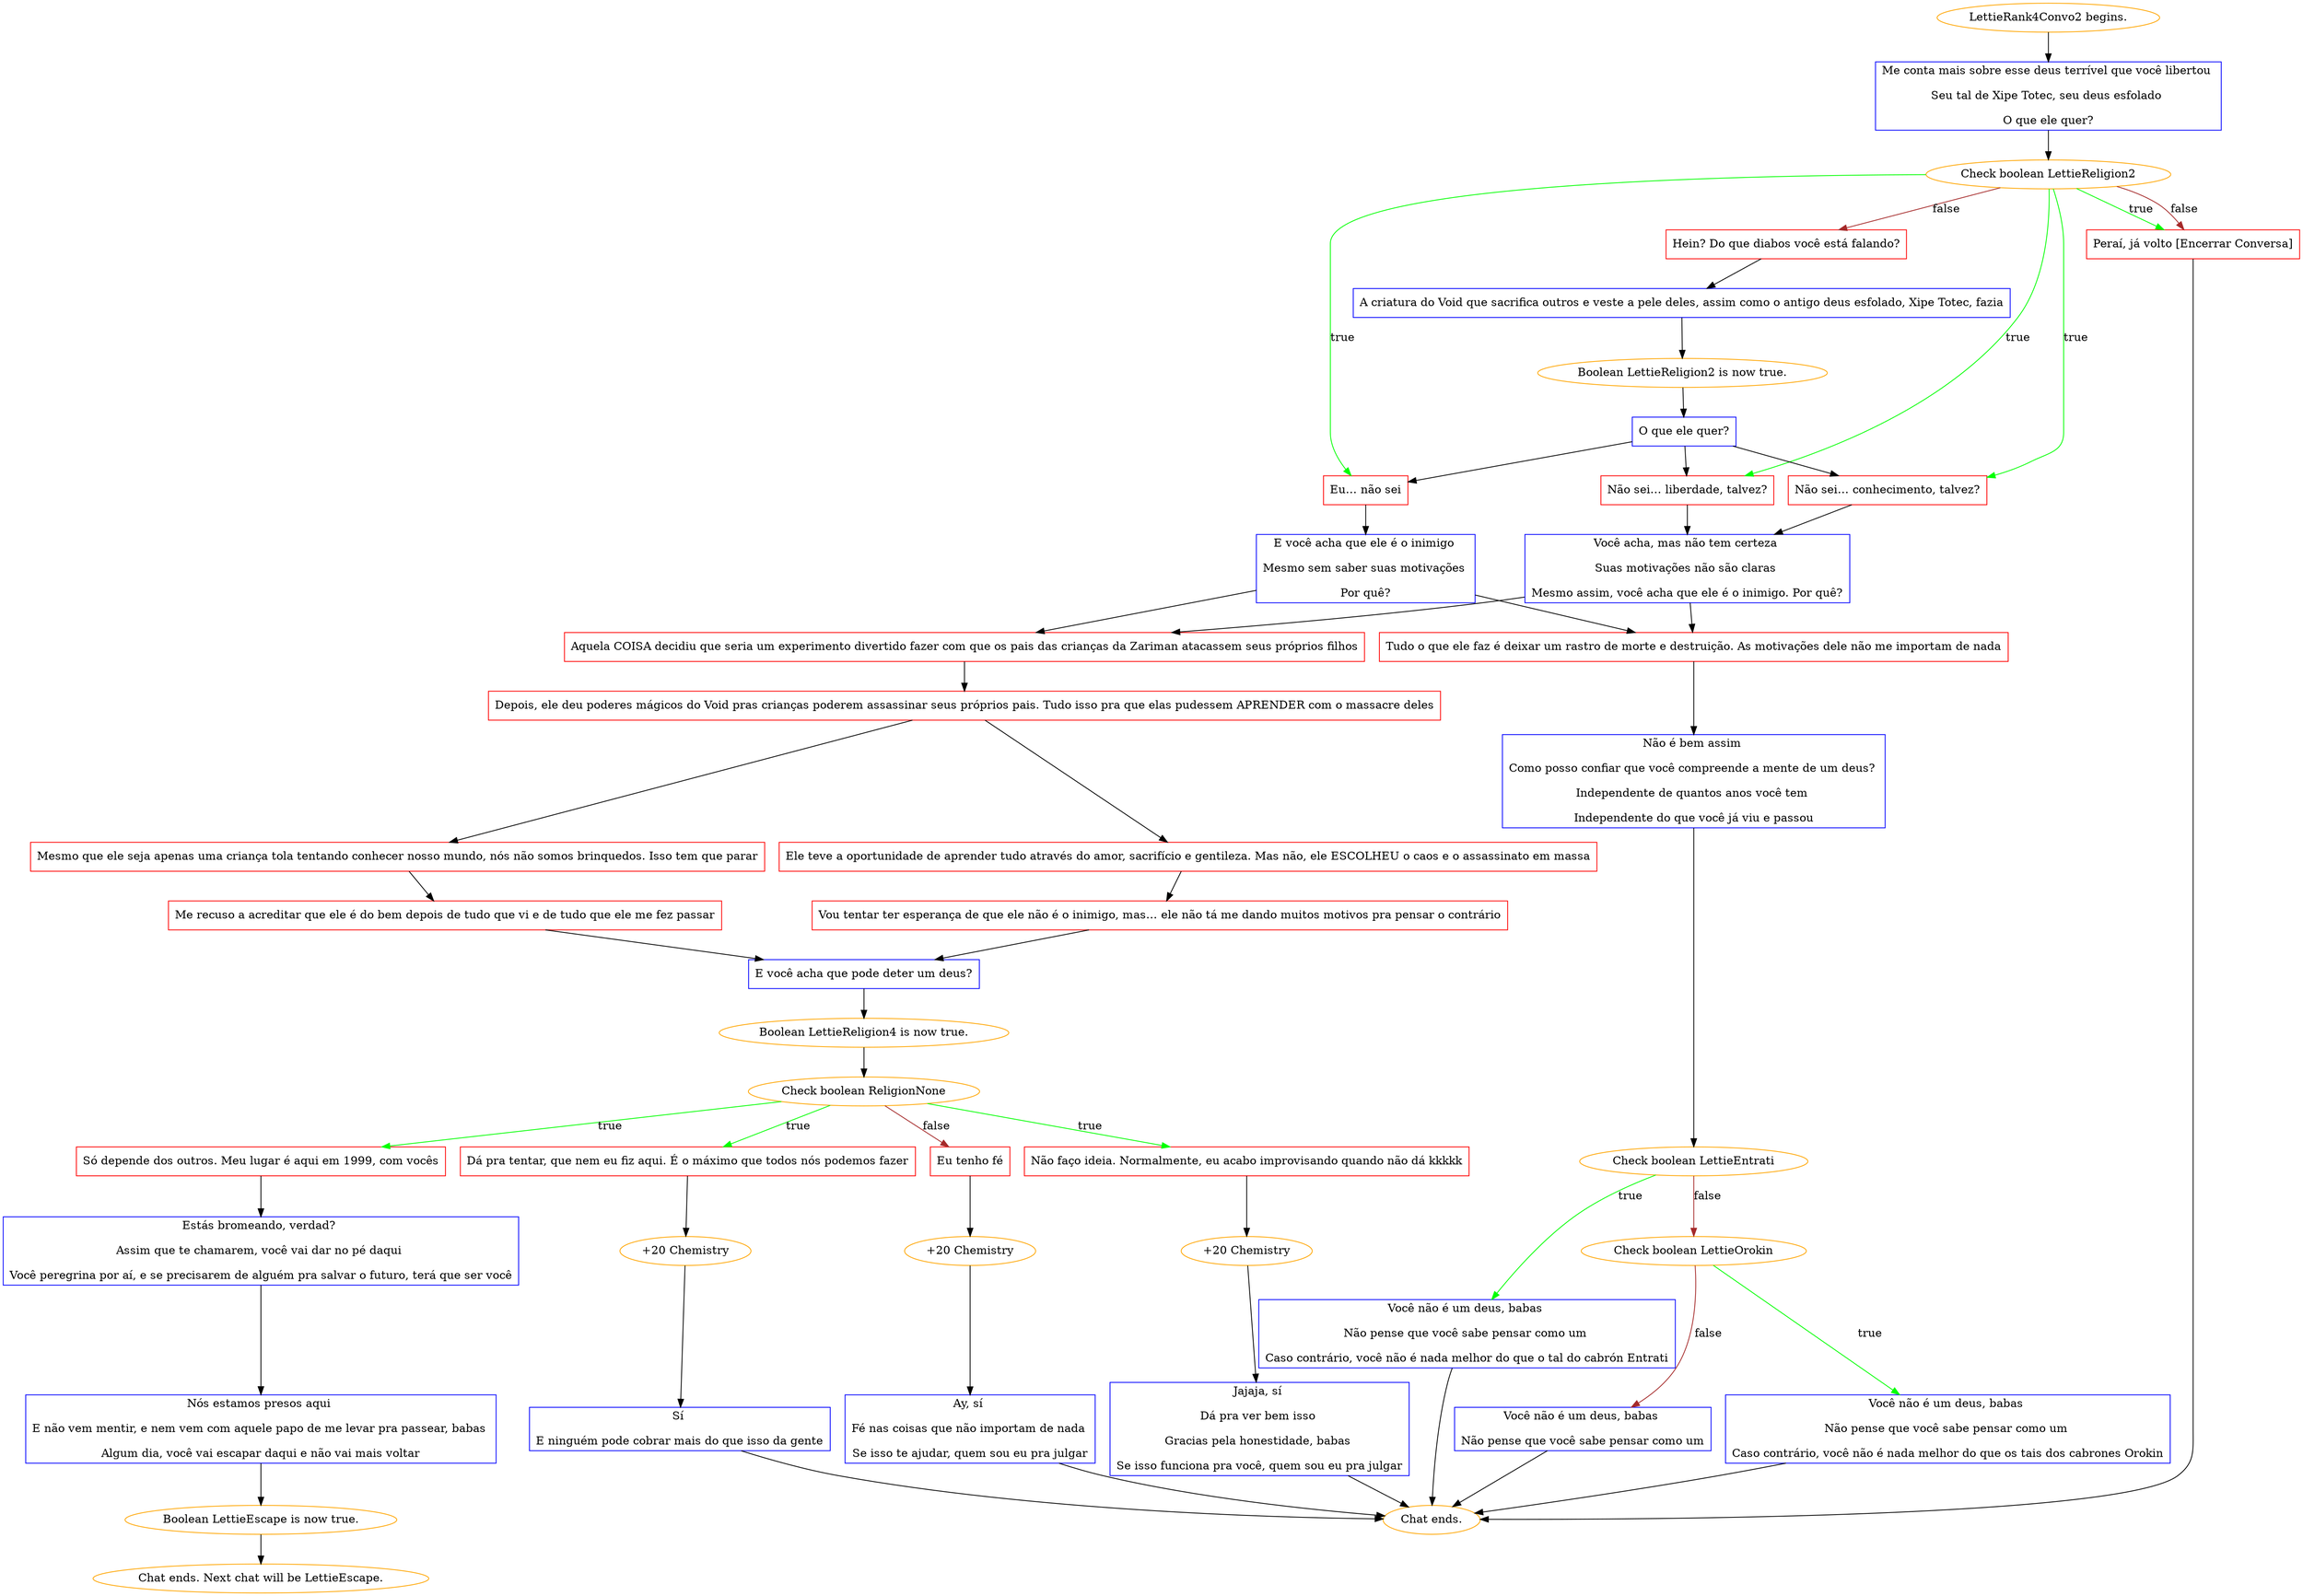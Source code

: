 digraph {
	"LettieRank4Convo2 begins." [color=orange];
		"LettieRank4Convo2 begins." -> j3481747786;
	j3481747786 [label="Me conta mais sobre esse deus terrível que você libertou 
Seu tal de Xipe Totec, seu deus esfolado 
O que ele quer?",shape=box,color=blue];
		j3481747786 -> j1356677054;
	j1356677054 [label="Check boolean LettieReligion2",color=orange];
		j1356677054 -> j3751545769 [label=true,color=green];
		j1356677054 -> j2374161637 [label=true,color=green];
		j1356677054 -> j1850107429 [label=true,color=green];
		j1356677054 -> j1351040982 [label=true,color=green];
		j1356677054 -> j2932147830 [label=false,color=brown];
		j1356677054 -> j1351040982 [label=false,color=brown];
	j3751545769 [label="Não sei… liberdade, talvez?",shape=box,color=red];
		j3751545769 -> j470822564;
	j2374161637 [label="Não sei… conhecimento, talvez?",shape=box,color=red];
		j2374161637 -> j470822564;
	j1850107429 [label="Eu… não sei",shape=box,color=red];
		j1850107429 -> j2042724520;
	j1351040982 [label="Peraí, já volto [Encerrar Conversa]",shape=box,color=red];
		j1351040982 -> "Chat ends.";
	j2932147830 [label="Hein? Do que diabos você está falando?",shape=box,color=red];
		j2932147830 -> j3087622478;
	j470822564 [label="Você acha, mas não tem certeza 
Suas motivações não são claras 
Mesmo assim, você acha que ele é o inimigo. Por quê?",shape=box,color=blue];
		j470822564 -> j603761506;
		j470822564 -> j3693403579;
	j2042724520 [label="E você acha que ele é o inimigo 
Mesmo sem saber suas motivações 
Por quê?",shape=box,color=blue];
		j2042724520 -> j603761506;
		j2042724520 -> j3693403579;
	"Chat ends." [color=orange];
	j3087622478 [label="A criatura do Void que sacrifica outros e veste a pele deles, assim como o antigo deus esfolado, Xipe Totec, fazia",shape=box,color=blue];
		j3087622478 -> j3043200094;
	j603761506 [label="Aquela COISA decidiu que seria um experimento divertido fazer com que os pais das crianças da Zariman atacassem seus próprios filhos",shape=box,color=red];
		j603761506 -> j4013258957;
	j3693403579 [label="Tudo o que ele faz é deixar um rastro de morte e destruição. As motivações dele não me importam de nada",shape=box,color=red];
		j3693403579 -> j3003871836;
	j3043200094 [label="Boolean LettieReligion2 is now true.",color=orange];
		j3043200094 -> j1567298609;
	j4013258957 [label="Depois, ele deu poderes mágicos do Void pras crianças poderem assassinar seus próprios pais. Tudo isso pra que elas pudessem APRENDER com o massacre deles",shape=box,color=red];
		j4013258957 -> j44512697;
		j4013258957 -> j2112598862;
	j3003871836 [label="Não é bem assim 
Como posso confiar que você compreende a mente de um deus? 
Independente de quantos anos você tem 
Independente do que você já viu e passou",shape=box,color=blue];
		j3003871836 -> j2154935428;
	j1567298609 [label="O que ele quer?",shape=box,color=blue];
		j1567298609 -> j3751545769;
		j1567298609 -> j2374161637;
		j1567298609 -> j1850107429;
	j44512697 [label="Ele teve a oportunidade de aprender tudo através do amor, sacrifício e gentileza. Mas não, ele ESCOLHEU o caos e o assassinato em massa",shape=box,color=red];
		j44512697 -> j3207095931;
	j2112598862 [label="Mesmo que ele seja apenas uma criança tola tentando conhecer nosso mundo, nós não somos brinquedos. Isso tem que parar",shape=box,color=red];
		j2112598862 -> j2928129186;
	j2154935428 [label="Check boolean LettieEntrati",color=orange];
		j2154935428 -> j4177547189 [label=true,color=green];
		j2154935428 -> j2834367091 [label=false,color=brown];
	j3207095931 [label="Vou tentar ter esperança de que ele não é o inimigo, mas… ele não tá me dando muitos motivos pra pensar o contrário",shape=box,color=red];
		j3207095931 -> j814087695;
	j2928129186 [label="Me recuso a acreditar que ele é do bem depois de tudo que vi e de tudo que ele me fez passar",shape=box,color=red];
		j2928129186 -> j814087695;
	j4177547189 [label="Você não é um deus, babas 
Não pense que você sabe pensar como um 
Caso contrário, você não é nada melhor do que o tal do cabrón Entrati",shape=box,color=blue];
		j4177547189 -> "Chat ends.";
	j2834367091 [label="Check boolean LettieOrokin",color=orange];
		j2834367091 -> j13740929 [label=true,color=green];
		j2834367091 -> j1690691967 [label=false,color=brown];
	j814087695 [label="E você acha que pode deter um deus?",shape=box,color=blue];
		j814087695 -> j1724044313;
	j13740929 [label="Você não é um deus, babas 
Não pense que você sabe pensar como um 
Caso contrário, você não é nada melhor do que os tais dos cabrones Orokin",shape=box,color=blue];
		j13740929 -> "Chat ends.";
	j1690691967 [label="Você não é um deus, babas 
Não pense que você sabe pensar como um",shape=box,color=blue];
		j1690691967 -> "Chat ends.";
	j1724044313 [label="Boolean LettieReligion4 is now true.",color=orange];
		j1724044313 -> j4029075512;
	j4029075512 [label="Check boolean ReligionNone",color=orange];
		j4029075512 -> j594373038 [label=true,color=green];
		j4029075512 -> j2978457199 [label=true,color=green];
		j4029075512 -> j1509125426 [label=true,color=green];
		j4029075512 -> j2923558951 [label=false,color=brown];
	j594373038 [label="Não faço ideia. Normalmente, eu acabo improvisando quando não dá kkkkk",shape=box,color=red];
		j594373038 -> j2258230602;
	j2978457199 [label="Dá pra tentar, que nem eu fiz aqui. É o máximo que todos nós podemos fazer",shape=box,color=red];
		j2978457199 -> j105816413;
	j1509125426 [label="Só depende dos outros. Meu lugar é aqui em 1999, com vocês",shape=box,color=red];
		j1509125426 -> j2800087180;
	j2923558951 [label="Eu tenho fé",shape=box,color=red];
		j2923558951 -> j3652466176;
	j2258230602 [label="+20 Chemistry",color=orange];
		j2258230602 -> j1609843552;
	j105816413 [label="+20 Chemistry",color=orange];
		j105816413 -> j2041043245;
	j2800087180 [label="Estás bromeando, verdad? 
Assim que te chamarem, você vai dar no pé daqui 
Você peregrina por aí, e se precisarem de alguém pra salvar o futuro, terá que ser você",shape=box,color=blue];
		j2800087180 -> j1072954612;
	j3652466176 [label="+20 Chemistry",color=orange];
		j3652466176 -> j1740639586;
	j1609843552 [label="Jajaja, sí 
Dá pra ver bem isso 
Gracias pela honestidade, babas 
Se isso funciona pra você, quem sou eu pra julgar",shape=box,color=blue];
		j1609843552 -> "Chat ends.";
	j2041043245 [label="Sí 
E ninguém pode cobrar mais do que isso da gente",shape=box,color=blue];
		j2041043245 -> "Chat ends.";
	j1072954612 [label="Nós estamos presos aqui 
E não vem mentir, e nem vem com aquele papo de me levar pra passear, babas 
Algum dia, você vai escapar daqui e não vai mais voltar",shape=box,color=blue];
		j1072954612 -> j1464801759;
	j1740639586 [label="Ay, sí 
Fé nas coisas que não importam de nada 
Se isso te ajudar, quem sou eu pra julgar",shape=box,color=blue];
		j1740639586 -> "Chat ends.";
	j1464801759 [label="Boolean LettieEscape is now true.",color=orange];
		j1464801759 -> "Chat ends. Next chat will be LettieEscape.";
	"Chat ends. Next chat will be LettieEscape." [color=orange];
}